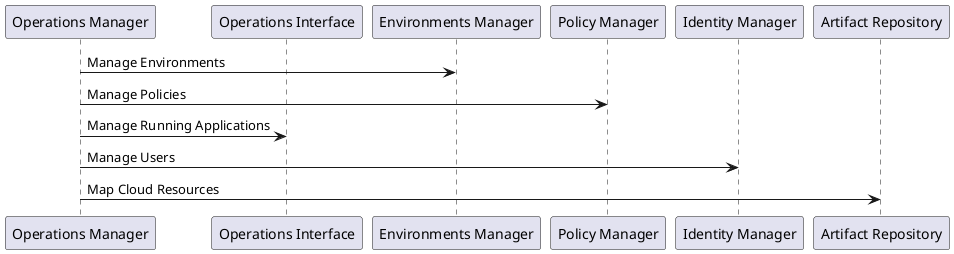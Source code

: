 @startuml
participant "Operations Manager" as OM
participant "Operations Interface" as OI
participant "Environments Manager" as EM
participant "Policy Manager"  as PM
participant "Identity Manager"  as IM
participant "Artifact Repository" as AR

OM -> EM : Manage Environments
OM -> PM : Manage Policies
OM -> OI : Manage Running Applications
OM -> IM : Manage Users
OM -> AR : Map Cloud Resources
@enduml

